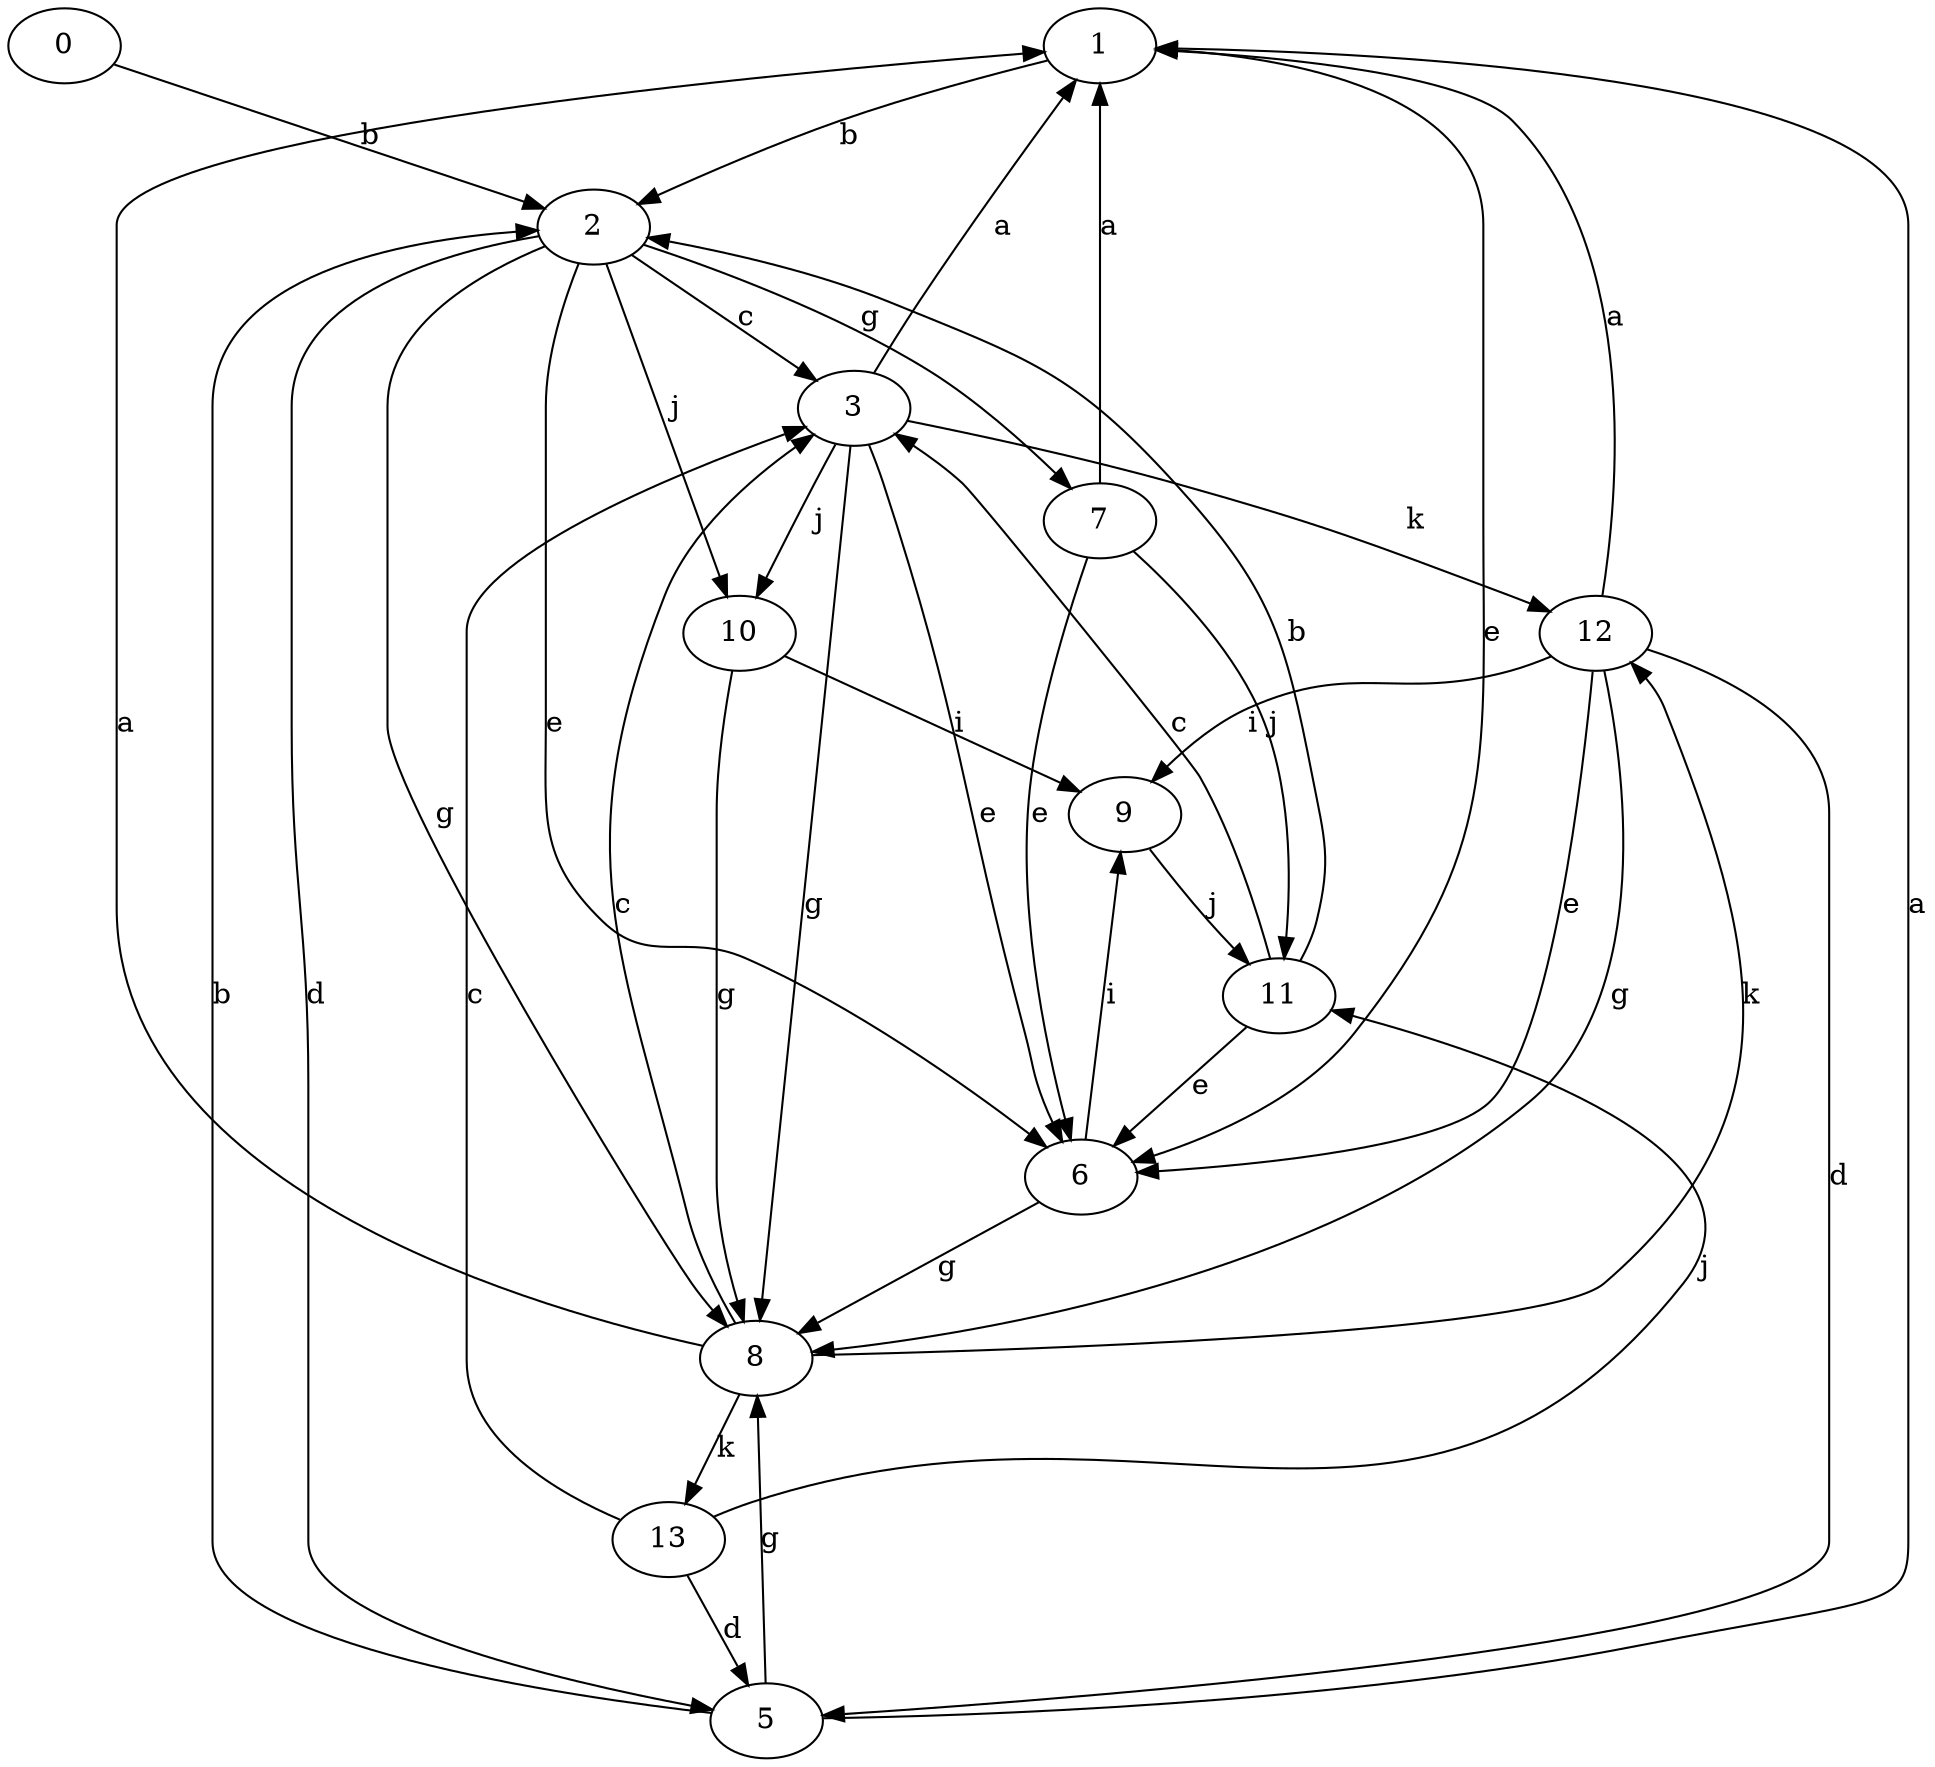 strict digraph  {
1;
2;
0;
3;
5;
6;
7;
8;
9;
10;
11;
12;
13;
1 -> 2  [label=b];
1 -> 6  [label=e];
2 -> 3  [label=c];
2 -> 5  [label=d];
2 -> 6  [label=e];
2 -> 7  [label=g];
2 -> 8  [label=g];
2 -> 10  [label=j];
0 -> 2  [label=b];
3 -> 1  [label=a];
3 -> 6  [label=e];
3 -> 8  [label=g];
3 -> 10  [label=j];
3 -> 12  [label=k];
5 -> 1  [label=a];
5 -> 2  [label=b];
5 -> 8  [label=g];
6 -> 8  [label=g];
6 -> 9  [label=i];
7 -> 1  [label=a];
7 -> 6  [label=e];
7 -> 11  [label=j];
8 -> 1  [label=a];
8 -> 3  [label=c];
8 -> 12  [label=k];
8 -> 13  [label=k];
9 -> 11  [label=j];
10 -> 8  [label=g];
10 -> 9  [label=i];
11 -> 2  [label=b];
11 -> 3  [label=c];
11 -> 6  [label=e];
12 -> 1  [label=a];
12 -> 5  [label=d];
12 -> 6  [label=e];
12 -> 8  [label=g];
12 -> 9  [label=i];
13 -> 3  [label=c];
13 -> 5  [label=d];
13 -> 11  [label=j];
}
